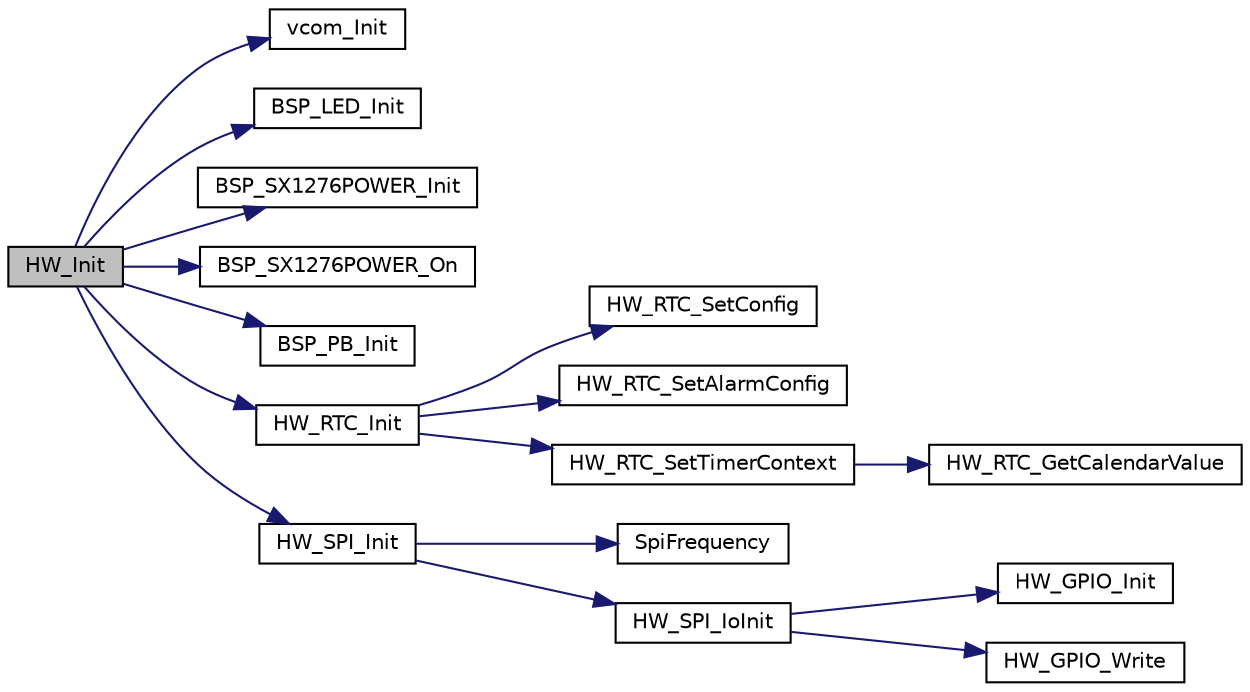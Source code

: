 digraph "HW_Init"
{
  edge [fontname="Helvetica",fontsize="10",labelfontname="Helvetica",labelfontsize="10"];
  node [fontname="Helvetica",fontsize="10",shape=record];
  rankdir="LR";
  Node10 [label="HW_Init",height=0.2,width=0.4,color="black", fillcolor="grey75", style="filled", fontcolor="black"];
  Node10 -> Node11 [color="midnightblue",fontsize="10",style="solid",fontname="Helvetica"];
  Node11 [label="vcom_Init",height=0.2,width=0.4,color="black", fillcolor="white", style="filled",URL="$vcom_8h.html#a0eddddd521185a7cbf876b1af08b879a",tooltip="Init the VCOM. "];
  Node10 -> Node12 [color="midnightblue",fontsize="10",style="solid",fontname="Helvetica"];
  Node12 [label="BSP_LED_Init",height=0.2,width=0.4,color="black", fillcolor="white", style="filled",URL="$group___lory_s_d_k___l_e_d___functions.html#gab58a4f16a476a53653c5c400e3bed158",tooltip="Configures LED GPIO. "];
  Node10 -> Node13 [color="midnightblue",fontsize="10",style="solid",fontname="Helvetica"];
  Node13 [label="BSP_SX1276POWER_Init",height=0.2,width=0.4,color="black", fillcolor="white", style="filled",URL="$group___docking_station___r_f___power___functions.html#ga46ccfec03200a24f3737fc8015e2d5f7",tooltip="Configure RF Power GPIO. "];
  Node10 -> Node14 [color="midnightblue",fontsize="10",style="solid",fontname="Helvetica"];
  Node14 [label="BSP_SX1276POWER_On",height=0.2,width=0.4,color="black", fillcolor="white", style="filled",URL="$group___docking_station___r_f___power___functions.html#gaef6814f684bbf7fa47adda1abc4c1129",tooltip="Power on SX1276. "];
  Node10 -> Node15 [color="midnightblue",fontsize="10",style="solid",fontname="Helvetica"];
  Node15 [label="BSP_PB_Init",height=0.2,width=0.4,color="black", fillcolor="white", style="filled",URL="$group___b_u_t_t_o_n___functions.html#gad31c8db50a71c1f6dbfe132d72ba0bc6",tooltip="Configures Button GPIO and EXTI Line. "];
  Node10 -> Node16 [color="midnightblue",fontsize="10",style="solid",fontname="Helvetica"];
  Node16 [label="HW_RTC_Init",height=0.2,width=0.4,color="black", fillcolor="white", style="filled",URL="$group___lory_s_d_k___r_t_c___functions.html#ga3021a4a33084812668411847ec35d71d",tooltip="Initializes the RTC timer "];
  Node16 -> Node17 [color="midnightblue",fontsize="10",style="solid",fontname="Helvetica"];
  Node17 [label="HW_RTC_SetConfig",height=0.2,width=0.4,color="black", fillcolor="white", style="filled",URL="$group___lory_s_d_k___r_t_c___functions.html#ga6eeed66a0970c9b0f48a7e2088b524f1",tooltip="Configures the RTC timer "];
  Node16 -> Node18 [color="midnightblue",fontsize="10",style="solid",fontname="Helvetica"];
  Node18 [label="HW_RTC_SetAlarmConfig",height=0.2,width=0.4,color="black", fillcolor="white", style="filled",URL="$group___lory_s_d_k___r_t_c___functions.html#ga38285b86b2811230b0a55416ce3c33c7",tooltip="configure alarm at init "];
  Node16 -> Node19 [color="midnightblue",fontsize="10",style="solid",fontname="Helvetica"];
  Node19 [label="HW_RTC_SetTimerContext",height=0.2,width=0.4,color="black", fillcolor="white", style="filled",URL="$group___lory_s_d_k___r_t_c___functions.html#gad0a54228cfe8473d90b901ebd76de1d5",tooltip="set Time Reference set also the RTC_DateStruct and RTC_TimeStruct "];
  Node19 -> Node20 [color="midnightblue",fontsize="10",style="solid",fontname="Helvetica"];
  Node20 [label="HW_RTC_GetCalendarValue",height=0.2,width=0.4,color="black", fillcolor="white", style="filled",URL="$group___lory_s_d_k___r_t_c___functions.html#gaf81b8dc866a5c7b125355b55e3953387",tooltip="get current time from calendar in ticks "];
  Node10 -> Node21 [color="midnightblue",fontsize="10",style="solid",fontname="Helvetica"];
  Node21 [label="HW_SPI_Init",height=0.2,width=0.4,color="black", fillcolor="white", style="filled",URL="$hw__spi_8h.html#a3a11e3e6514321f6bf576e3069331ddd",tooltip="Initializes the SPI object and MCU peripheral "];
  Node21 -> Node22 [color="midnightblue",fontsize="10",style="solid",fontname="Helvetica"];
  Node22 [label="SpiFrequency",height=0.2,width=0.4,color="black", fillcolor="white", style="filled",URL="$hw__spi_8c.html#adfc3a3afab7cff66fba906639c8a34c2",tooltip="Calculates Spi Divisor based on Spi Frequency and Mcu Frequency "];
  Node21 -> Node23 [color="midnightblue",fontsize="10",style="solid",fontname="Helvetica"];
  Node23 [label="HW_SPI_IoInit",height=0.2,width=0.4,color="black", fillcolor="white", style="filled",URL="$hw__spi_8c.html#ad538b8fe3714659c9700f12b7e1bd486",tooltip="Initializes the SPI IOs "];
  Node23 -> Node24 [color="midnightblue",fontsize="10",style="solid",fontname="Helvetica"];
  Node24 [label="HW_GPIO_Init",height=0.2,width=0.4,color="black", fillcolor="white", style="filled",URL="$group___lory_s_d_k___g_p_i_o___functions.html#ga2c3bac7bc9d78434e5e8ec915d1a933b",tooltip="Initializes the given GPIO object "];
  Node23 -> Node25 [color="midnightblue",fontsize="10",style="solid",fontname="Helvetica"];
  Node25 [label="HW_GPIO_Write",height=0.2,width=0.4,color="black", fillcolor="white", style="filled",URL="$group___lory_s_d_k___g_p_i_o___functions.html#ga64b37e6d4da7e8f148c92f898aed98de",tooltip="Writes the given value to the GPIO output "];
}
